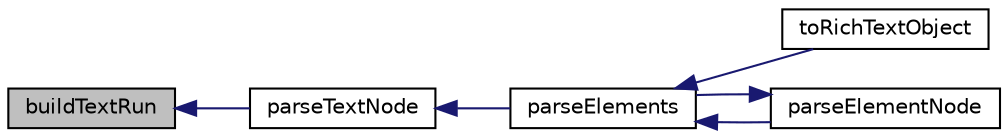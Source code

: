 digraph "buildTextRun"
{
  edge [fontname="Helvetica",fontsize="10",labelfontname="Helvetica",labelfontsize="10"];
  node [fontname="Helvetica",fontsize="10",shape=record];
  rankdir="LR";
  Node3 [label="buildTextRun",height=0.2,width=0.4,color="black", fillcolor="grey75", style="filled", fontcolor="black"];
  Node3 -> Node4 [dir="back",color="midnightblue",fontsize="10",style="solid",fontname="Helvetica"];
  Node4 [label="parseTextNode",height=0.2,width=0.4,color="black", fillcolor="white", style="filled",URL="$class_p_h_p_excel___helper___h_t_m_l.html#acdc856a9115c2b8595c84180e7379a34"];
  Node4 -> Node5 [dir="back",color="midnightblue",fontsize="10",style="solid",fontname="Helvetica"];
  Node5 [label="parseElements",height=0.2,width=0.4,color="black", fillcolor="white", style="filled",URL="$class_p_h_p_excel___helper___h_t_m_l.html#a83711da092d266bb48aa51cf9d4cc5ad"];
  Node5 -> Node6 [dir="back",color="midnightblue",fontsize="10",style="solid",fontname="Helvetica"];
  Node6 [label="toRichTextObject",height=0.2,width=0.4,color="black", fillcolor="white", style="filled",URL="$class_p_h_p_excel___helper___h_t_m_l.html#a8f4455cca7018e085bfdadba716548c3"];
  Node5 -> Node7 [dir="back",color="midnightblue",fontsize="10",style="solid",fontname="Helvetica"];
  Node7 [label="parseElementNode",height=0.2,width=0.4,color="black", fillcolor="white", style="filled",URL="$class_p_h_p_excel___helper___h_t_m_l.html#a41e9fa69cb9057fc7e5a5fda2d6a4603"];
  Node7 -> Node5 [dir="back",color="midnightblue",fontsize="10",style="solid",fontname="Helvetica"];
}
